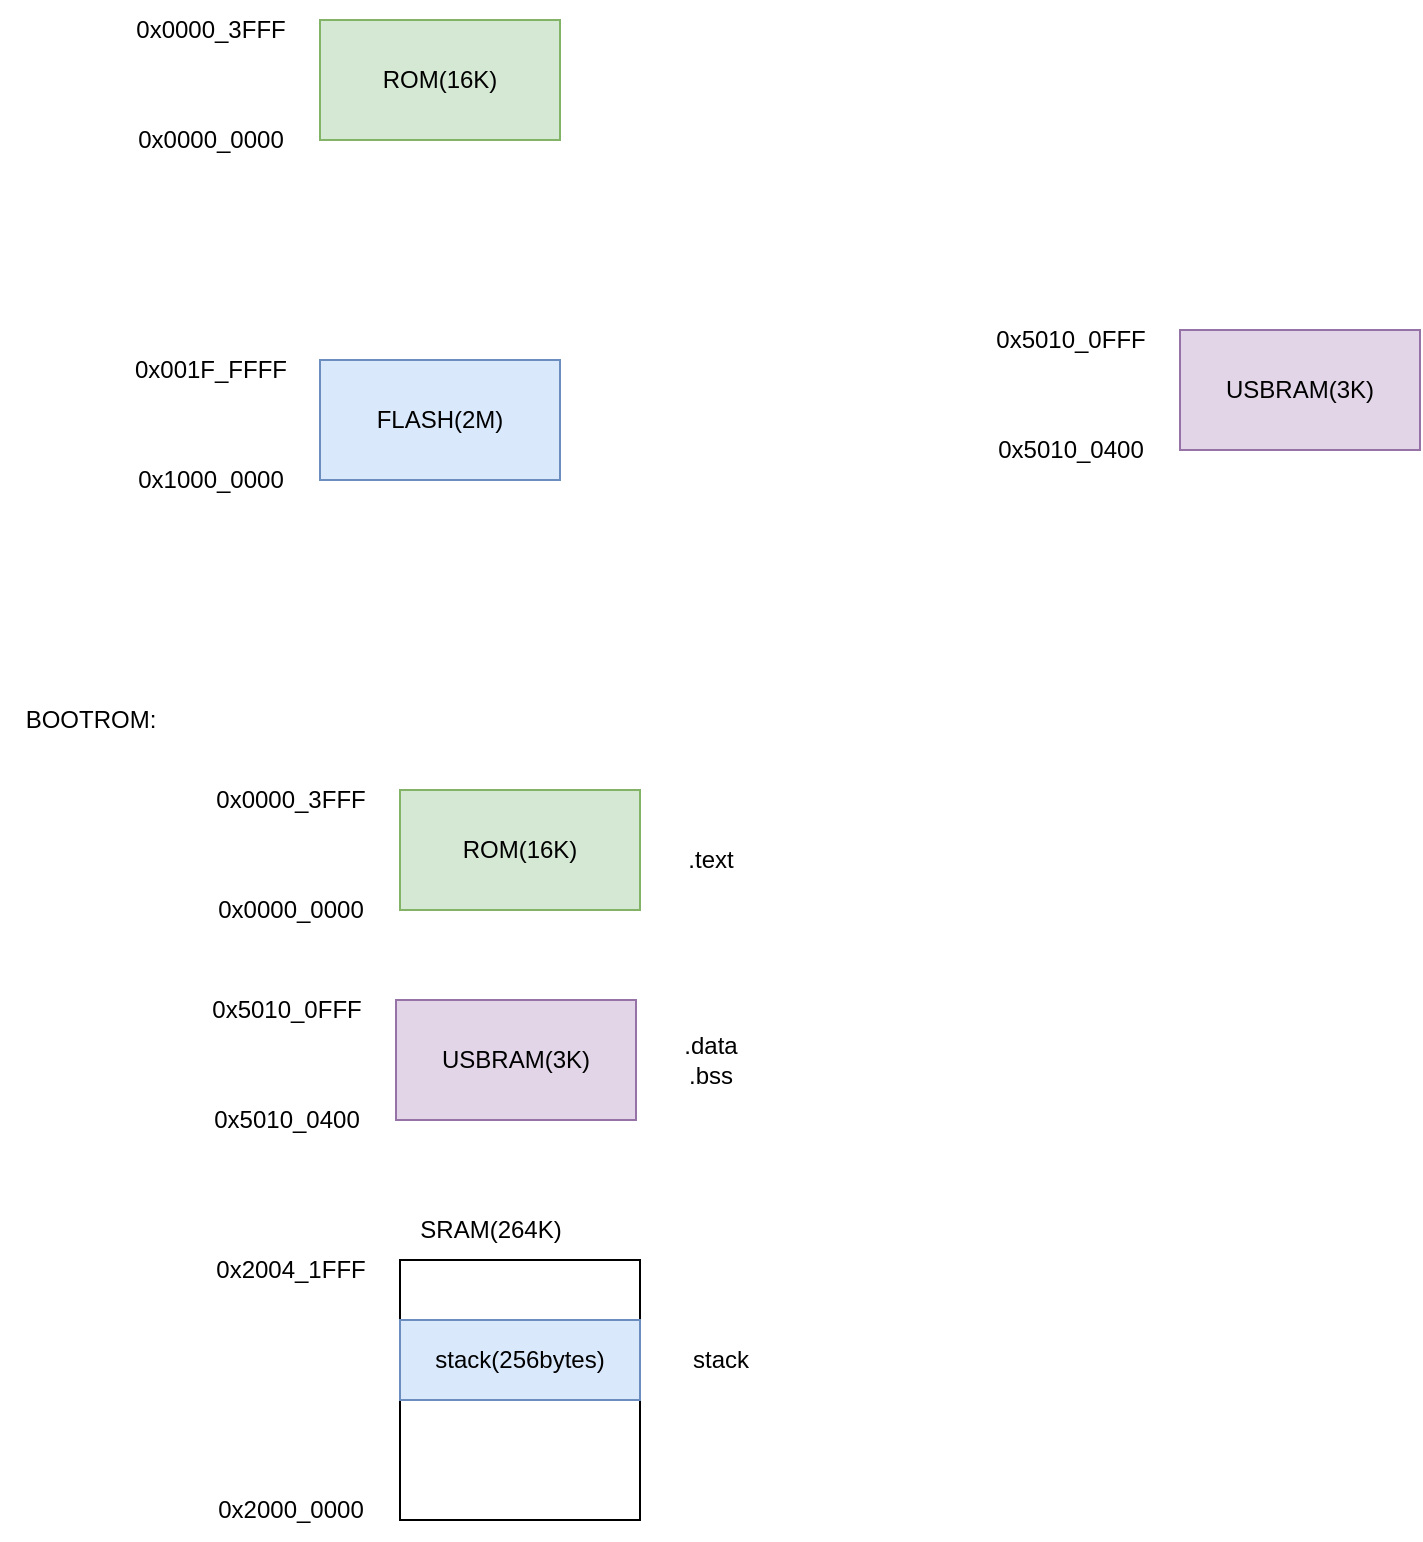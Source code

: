 <mxfile version="20.2.0" type="github">
  <diagram id="SMoDQftgCHazYTA_Q3V3" name="memory">
    <mxGraphModel dx="1350" dy="773" grid="1" gridSize="10" guides="1" tooltips="1" connect="1" arrows="1" fold="1" page="1" pageScale="1" pageWidth="850" pageHeight="1100" math="0" shadow="0">
      <root>
        <mxCell id="0" />
        <mxCell id="1" parent="0" />
        <mxCell id="F6iENnoEfVVWvnV-UXQh-1" value="ROM(16K)" style="rounded=0;whiteSpace=wrap;html=1;fillColor=#d5e8d4;strokeColor=#82b366;" vertex="1" parent="1">
          <mxGeometry x="225" y="90" width="120" height="60" as="geometry" />
        </mxCell>
        <mxCell id="F6iENnoEfVVWvnV-UXQh-2" value="0x0000_0000" style="text;html=1;align=center;verticalAlign=middle;resizable=0;points=[];autosize=1;strokeColor=none;fillColor=none;" vertex="1" parent="1">
          <mxGeometry x="120" y="135" width="100" height="30" as="geometry" />
        </mxCell>
        <mxCell id="F6iENnoEfVVWvnV-UXQh-3" value="0x0000_3FFF" style="text;html=1;align=center;verticalAlign=middle;resizable=0;points=[];autosize=1;strokeColor=none;fillColor=none;" vertex="1" parent="1">
          <mxGeometry x="120" y="80" width="100" height="30" as="geometry" />
        </mxCell>
        <mxCell id="F6iENnoEfVVWvnV-UXQh-4" value="FLASH(2M)" style="rounded=0;whiteSpace=wrap;html=1;fillColor=#dae8fc;strokeColor=#6c8ebf;" vertex="1" parent="1">
          <mxGeometry x="225" y="260" width="120" height="60" as="geometry" />
        </mxCell>
        <mxCell id="F6iENnoEfVVWvnV-UXQh-5" value="0x1000_0000" style="text;html=1;align=center;verticalAlign=middle;resizable=0;points=[];autosize=1;strokeColor=none;fillColor=none;" vertex="1" parent="1">
          <mxGeometry x="120" y="305" width="100" height="30" as="geometry" />
        </mxCell>
        <mxCell id="F6iENnoEfVVWvnV-UXQh-6" value="0x001F_FFFF" style="text;html=1;align=center;verticalAlign=middle;resizable=0;points=[];autosize=1;strokeColor=none;fillColor=none;" vertex="1" parent="1">
          <mxGeometry x="120" y="250" width="100" height="30" as="geometry" />
        </mxCell>
        <mxCell id="F6iENnoEfVVWvnV-UXQh-7" value="" style="rounded=0;whiteSpace=wrap;html=1;" vertex="1" parent="1">
          <mxGeometry x="265" y="710" width="120" height="130" as="geometry" />
        </mxCell>
        <mxCell id="F6iENnoEfVVWvnV-UXQh-8" value="0x2000_0000" style="text;html=1;align=center;verticalAlign=middle;resizable=0;points=[];autosize=1;strokeColor=none;fillColor=none;" vertex="1" parent="1">
          <mxGeometry x="160" y="820" width="100" height="30" as="geometry" />
        </mxCell>
        <mxCell id="F6iENnoEfVVWvnV-UXQh-9" value="0x2004_1FFF" style="text;html=1;align=center;verticalAlign=middle;resizable=0;points=[];autosize=1;strokeColor=none;fillColor=none;" vertex="1" parent="1">
          <mxGeometry x="160" y="700" width="100" height="30" as="geometry" />
        </mxCell>
        <mxCell id="F6iENnoEfVVWvnV-UXQh-10" value="USBRAM(3K)" style="rounded=0;whiteSpace=wrap;html=1;fillColor=#e1d5e7;strokeColor=#9673a6;" vertex="1" parent="1">
          <mxGeometry x="655" y="245" width="120" height="60" as="geometry" />
        </mxCell>
        <mxCell id="F6iENnoEfVVWvnV-UXQh-11" value="0x5010_0400" style="text;html=1;align=center;verticalAlign=middle;resizable=0;points=[];autosize=1;strokeColor=none;fillColor=none;" vertex="1" parent="1">
          <mxGeometry x="550" y="290" width="100" height="30" as="geometry" />
        </mxCell>
        <mxCell id="F6iENnoEfVVWvnV-UXQh-12" value="0x5010_0FFF" style="text;html=1;align=center;verticalAlign=middle;resizable=0;points=[];autosize=1;strokeColor=none;fillColor=none;" vertex="1" parent="1">
          <mxGeometry x="550" y="235" width="100" height="30" as="geometry" />
        </mxCell>
        <mxCell id="F6iENnoEfVVWvnV-UXQh-13" value="BOOTROM:" style="text;html=1;align=center;verticalAlign=middle;resizable=0;points=[];autosize=1;strokeColor=none;fillColor=none;" vertex="1" parent="1">
          <mxGeometry x="65" y="425" width="90" height="30" as="geometry" />
        </mxCell>
        <mxCell id="F6iENnoEfVVWvnV-UXQh-14" value="ROM(16K)" style="rounded=0;whiteSpace=wrap;html=1;fillColor=#d5e8d4;strokeColor=#82b366;" vertex="1" parent="1">
          <mxGeometry x="265" y="475" width="120" height="60" as="geometry" />
        </mxCell>
        <mxCell id="F6iENnoEfVVWvnV-UXQh-15" value="0x0000_0000" style="text;html=1;align=center;verticalAlign=middle;resizable=0;points=[];autosize=1;strokeColor=none;fillColor=none;" vertex="1" parent="1">
          <mxGeometry x="160" y="520" width="100" height="30" as="geometry" />
        </mxCell>
        <mxCell id="F6iENnoEfVVWvnV-UXQh-16" value="0x0000_3FFF" style="text;html=1;align=center;verticalAlign=middle;resizable=0;points=[];autosize=1;strokeColor=none;fillColor=none;" vertex="1" parent="1">
          <mxGeometry x="160" y="465" width="100" height="30" as="geometry" />
        </mxCell>
        <mxCell id="F6iENnoEfVVWvnV-UXQh-17" value="USBRAM(3K)" style="rounded=0;whiteSpace=wrap;html=1;fillColor=#e1d5e7;strokeColor=#9673a6;" vertex="1" parent="1">
          <mxGeometry x="263" y="580" width="120" height="60" as="geometry" />
        </mxCell>
        <mxCell id="F6iENnoEfVVWvnV-UXQh-18" value="0x5010_0400" style="text;html=1;align=center;verticalAlign=middle;resizable=0;points=[];autosize=1;strokeColor=none;fillColor=none;" vertex="1" parent="1">
          <mxGeometry x="158" y="625" width="100" height="30" as="geometry" />
        </mxCell>
        <mxCell id="F6iENnoEfVVWvnV-UXQh-19" value="0x5010_0FFF" style="text;html=1;align=center;verticalAlign=middle;resizable=0;points=[];autosize=1;strokeColor=none;fillColor=none;" vertex="1" parent="1">
          <mxGeometry x="158" y="570" width="100" height="30" as="geometry" />
        </mxCell>
        <mxCell id="F6iENnoEfVVWvnV-UXQh-20" value=".text" style="text;html=1;align=center;verticalAlign=middle;resizable=0;points=[];autosize=1;strokeColor=none;fillColor=none;" vertex="1" parent="1">
          <mxGeometry x="395" y="495" width="50" height="30" as="geometry" />
        </mxCell>
        <mxCell id="F6iENnoEfVVWvnV-UXQh-21" value=".data&lt;br&gt;.bss" style="text;html=1;align=center;verticalAlign=middle;resizable=0;points=[];autosize=1;strokeColor=none;fillColor=none;" vertex="1" parent="1">
          <mxGeometry x="395" y="590" width="50" height="40" as="geometry" />
        </mxCell>
        <mxCell id="F6iENnoEfVVWvnV-UXQh-22" value="stack" style="text;html=1;align=center;verticalAlign=middle;resizable=0;points=[];autosize=1;strokeColor=none;fillColor=none;" vertex="1" parent="1">
          <mxGeometry x="400" y="745" width="50" height="30" as="geometry" />
        </mxCell>
        <mxCell id="F6iENnoEfVVWvnV-UXQh-23" value="stack(256bytes)" style="rounded=0;whiteSpace=wrap;html=1;fillColor=#dae8fc;strokeColor=#6c8ebf;" vertex="1" parent="1">
          <mxGeometry x="265" y="740" width="120" height="40" as="geometry" />
        </mxCell>
        <mxCell id="F6iENnoEfVVWvnV-UXQh-24" value="&lt;span style=&quot;&quot;&gt;SRAM(264K)&lt;/span&gt;" style="text;html=1;align=center;verticalAlign=middle;resizable=0;points=[];autosize=1;strokeColor=none;fillColor=none;" vertex="1" parent="1">
          <mxGeometry x="265" y="680" width="90" height="30" as="geometry" />
        </mxCell>
      </root>
    </mxGraphModel>
  </diagram>
</mxfile>
